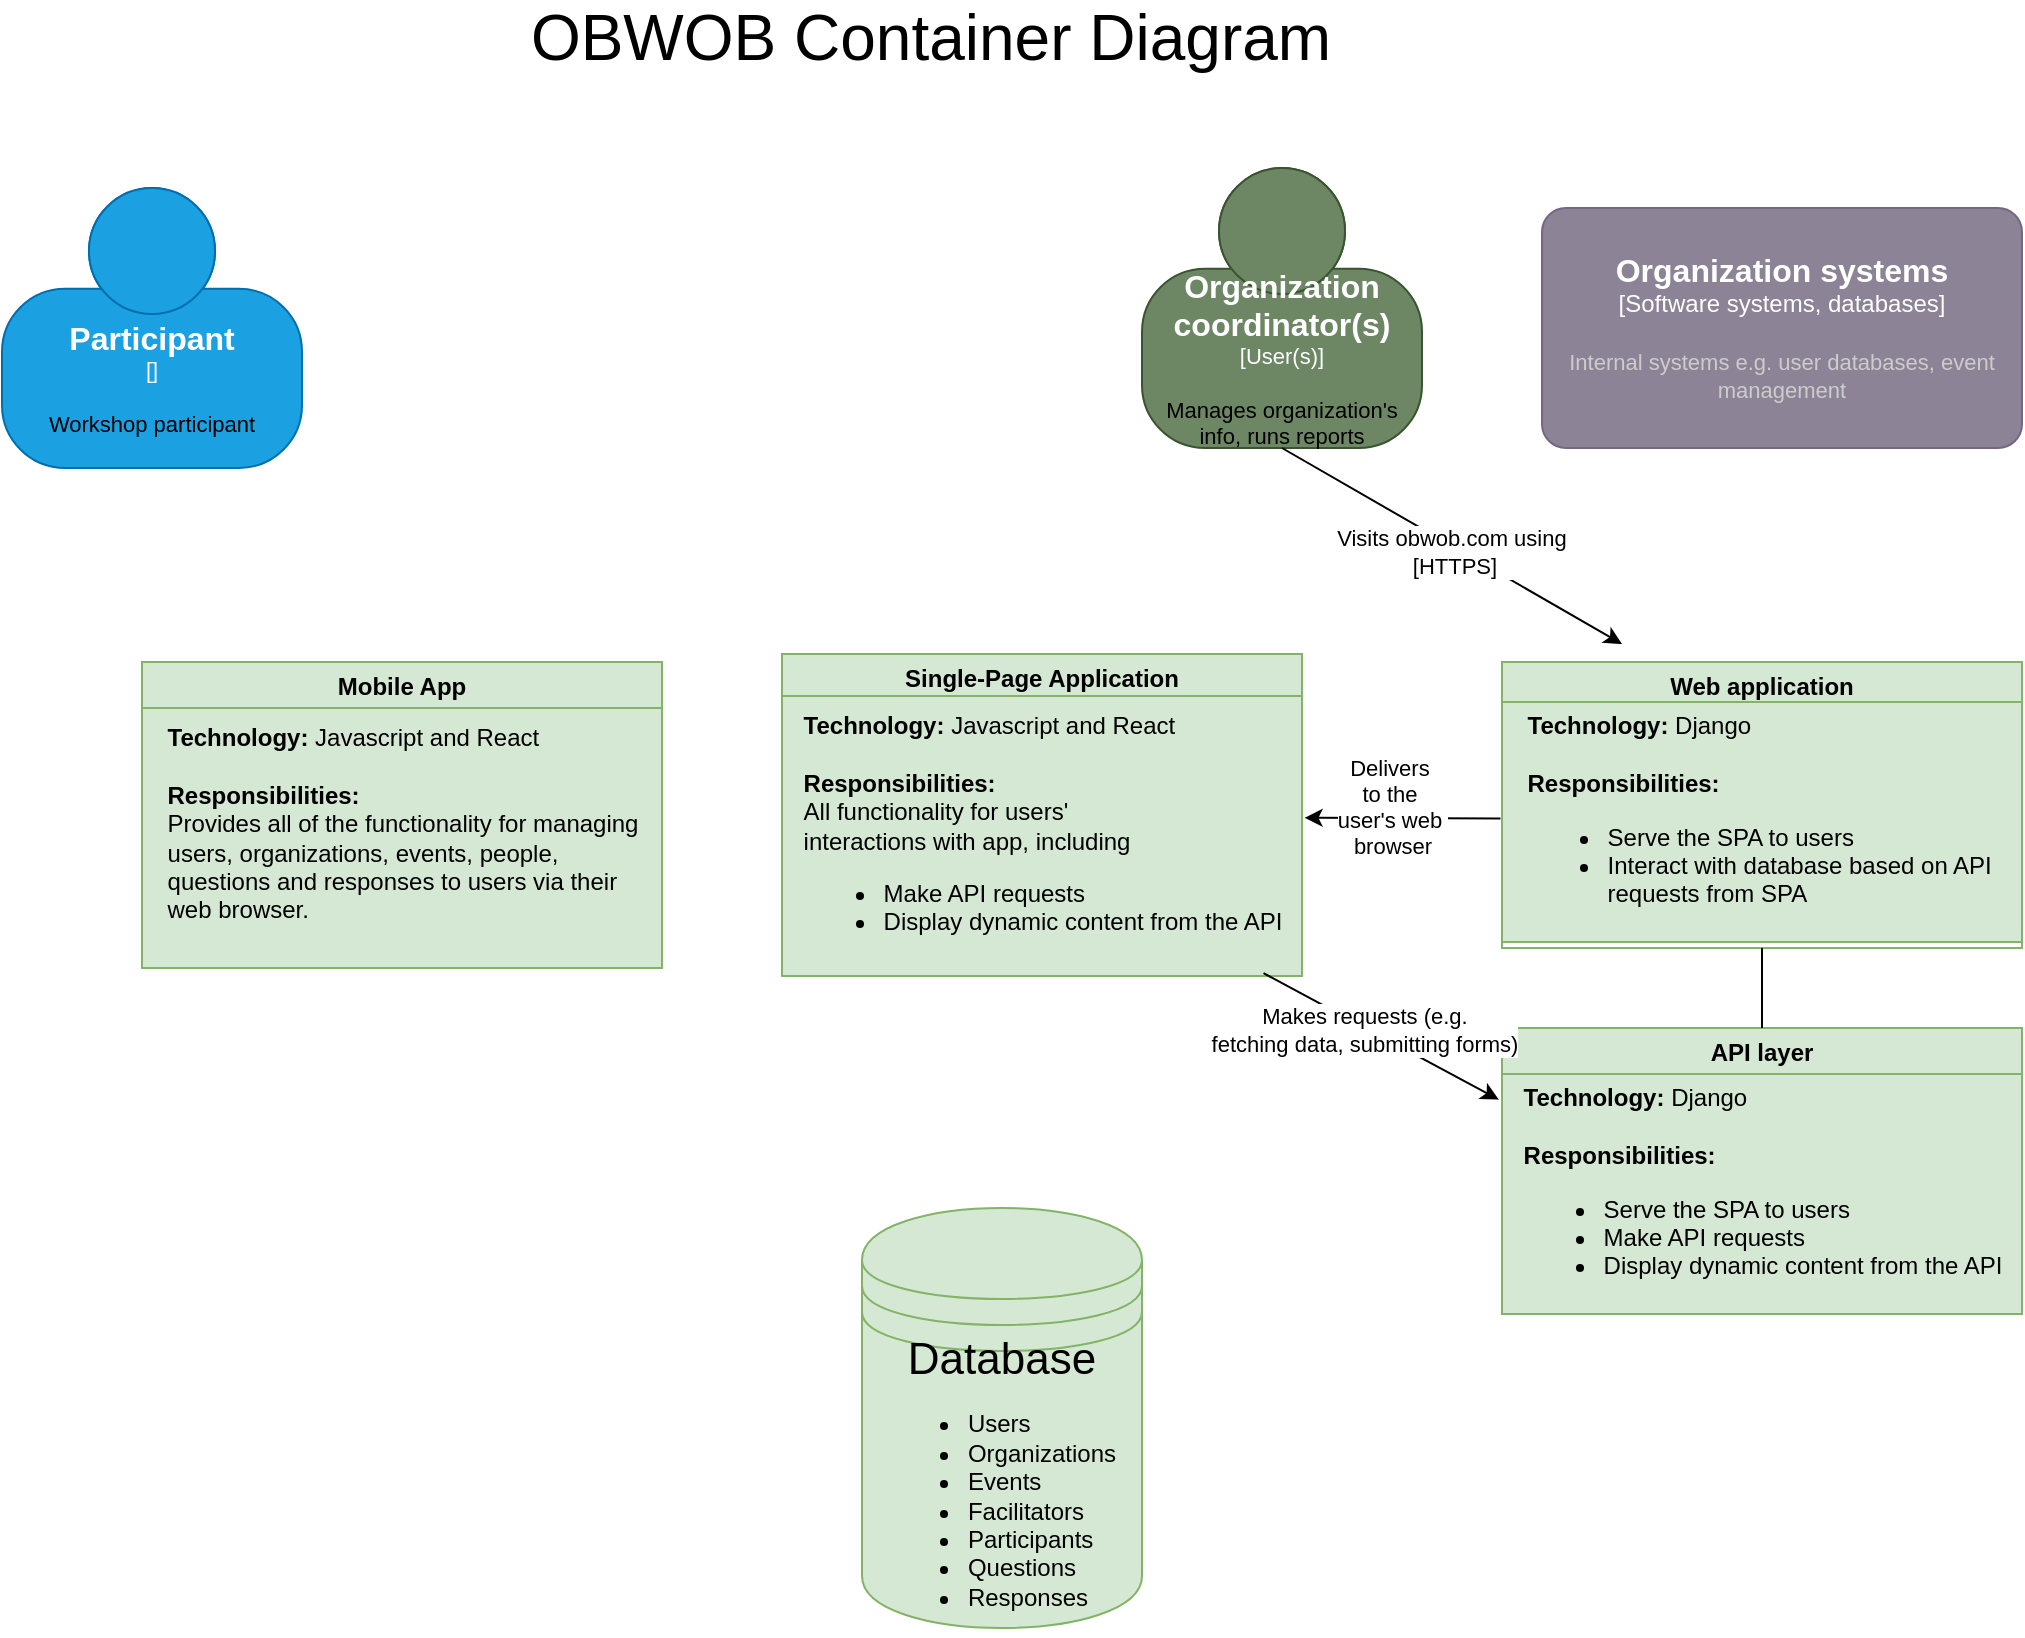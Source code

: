 <mxfile version="24.7.17">
  <diagram name="Page-1" id="Haewlsi_iovVv61Tuty4">
    <mxGraphModel dx="1050" dy="557" grid="1" gridSize="10" guides="1" tooltips="1" connect="1" arrows="1" fold="1" page="1" pageScale="1" pageWidth="1169" pageHeight="827" math="0" shadow="0">
      <root>
        <mxCell id="0" />
        <mxCell id="1" parent="0" />
        <object placeholders="1" c4Name="Participant" c4Type="" c4Description="Workshop participant" label="&lt;font style=&quot;font-size: 16px&quot;&gt;&lt;b&gt;%c4Name%&lt;/b&gt;&lt;/font&gt;&lt;div&gt;[%c4Type%]&lt;/div&gt;&lt;br&gt;&lt;div&gt;&lt;font style=&quot;font-size: 11px&quot;&gt;&lt;font color=&quot;#000000&quot;&gt;%c4Description%&lt;/font&gt;&lt;/div&gt;" id="6MHDGr1IVYE9pwsXuLm0-26">
          <mxCell style="html=1;fontSize=11;dashed=0;whiteSpace=wrap;shape=mxgraph.c4.person2;align=center;metaEdit=1;points=[[0.5,0,0],[1,0.5,0],[1,0.75,0],[0.75,1,0],[0.5,1,0],[0.25,1,0],[0,0.75,0],[0,0.5,0]];resizable=1;movable=1;rotatable=1;deletable=1;editable=1;locked=0;connectable=1;fillColor=#1ba1e2;strokeColor=#006EAF;fontColor=#ffffff;" parent="1" vertex="1">
            <mxGeometry x="120" y="130" width="150" height="140" as="geometry" />
          </mxCell>
        </object>
        <object placeholders="1" c4Name="Organization coordinator(s)" c4Type="User(s)" c4Description="Manages organization&#39;s info, runs reports" label="&lt;font style=&quot;font-size: 16px&quot;&gt;&lt;b&gt;%c4Name%&lt;/b&gt;&lt;/font&gt;&lt;div&gt;[%c4Type%]&lt;/div&gt;&lt;br&gt;&lt;div&gt;&lt;font style=&quot;font-size: 11px&quot;&gt;&lt;font color=&quot;#000000&quot;&gt;%c4Description%&lt;/font&gt;&lt;/div&gt;" id="6MHDGr1IVYE9pwsXuLm0-28">
          <mxCell style="html=1;fontSize=11;dashed=0;whiteSpace=wrap;fillColor=#6d8764;strokeColor=#3A5431;shape=mxgraph.c4.person2;align=center;metaEdit=1;points=[[0.5,0,0],[1,0.5,0],[1,0.75,0],[0.75,1,0],[0.5,1,0],[0.25,1,0],[0,0.75,0],[0,0.5,0]];resizable=1;movable=1;rotatable=1;deletable=1;editable=1;locked=0;connectable=1;fontColor=#ffffff;" parent="1" vertex="1">
            <mxGeometry x="690" y="120" width="140" height="140" as="geometry" />
          </mxCell>
        </object>
        <mxCell id="6MHDGr1IVYE9pwsXuLm0-37" value="&lt;font style=&quot;font-size: 32px;&quot;&gt;OBWOB Container Diagram&lt;/font&gt;" style="text;html=1;align=center;verticalAlign=middle;whiteSpace=wrap;rounded=0;" parent="1" vertex="1">
          <mxGeometry x="302" y="40" width="565" height="30" as="geometry" />
        </mxCell>
        <mxCell id="6MHDGr1IVYE9pwsXuLm0-29" value="&lt;font style=&quot;font-size: 22px;&quot;&gt;Database&lt;/font&gt;&lt;div style=&quot;text-align: left;&quot;&gt;&lt;ul&gt;&lt;li&gt;Users&lt;/li&gt;&lt;li&gt;Organizations&lt;/li&gt;&lt;li&gt;&lt;font style=&quot;font-size: 12px;&quot;&gt;Events&lt;/font&gt;&lt;/li&gt;&lt;li&gt;Facilitators&lt;/li&gt;&lt;li&gt;Participants&lt;/li&gt;&lt;li&gt;Questions&lt;/li&gt;&lt;li&gt;Responses&lt;/li&gt;&lt;/ul&gt;&lt;/div&gt;" style="shape=datastore;whiteSpace=wrap;html=1;fillColor=#d5e8d4;strokeColor=#82b366;" parent="1" vertex="1">
          <mxGeometry x="550" y="640" width="140" height="210" as="geometry" />
        </mxCell>
        <mxCell id="VveSuCs8Nsfqt1c0xHVb-4" value="Web application" style="swimlane;startSize=23;fillColor=#d5e8d4;strokeColor=#82b366;container=0;" vertex="1" parent="1">
          <mxGeometry x="870" y="367" width="260" height="143" as="geometry" />
        </mxCell>
        <mxCell id="VveSuCs8Nsfqt1c0xHVb-6" value="&lt;div style=&quot;text-align: left;&quot;&gt;&lt;b style=&quot;background-color: initial;&quot;&gt;Technology: &lt;/b&gt;&lt;span style=&quot;background-color: initial;&quot;&gt;Django&amp;nbsp;&lt;/span&gt;&lt;br&gt;&lt;/div&gt;&lt;div style=&quot;text-align: left;&quot;&gt;&lt;b style=&quot;background-color: initial;&quot;&gt;&lt;br&gt;&lt;/b&gt;&lt;/div&gt;&lt;div style=&quot;text-align: left;&quot;&gt;&lt;b style=&quot;background-color: initial;&quot;&gt;Responsibilities:&lt;/b&gt;&lt;br&gt;&lt;/div&gt;&lt;div style=&quot;text-align: left;&quot;&gt;&lt;ul&gt;&lt;li&gt;Serve the SPA to users&lt;/li&gt;&lt;li&gt;Interact with database based on API&amp;nbsp;&lt;br&gt;requests from SPA&lt;/li&gt;&lt;/ul&gt;&lt;/div&gt;" style="text;html=1;align=center;verticalAlign=middle;resizable=0;points=[];autosize=1;strokeColor=#82b366;fillColor=#d5e8d4;container=0;" vertex="1" parent="VveSuCs8Nsfqt1c0xHVb-4">
          <mxGeometry y="20" width="260" height="120" as="geometry" />
        </mxCell>
        <mxCell id="VveSuCs8Nsfqt1c0xHVb-7" value="Single-Page Application" style="swimlane;startSize=23;fillColor=#d5e8d4;strokeColor=#82b366;container=0;" vertex="1" parent="1">
          <mxGeometry x="510" y="363" width="260" height="151" as="geometry" />
        </mxCell>
        <mxCell id="VveSuCs8Nsfqt1c0xHVb-8" value="&lt;div style=&quot;text-align: left;&quot;&gt;&lt;b style=&quot;background-color: initial;&quot;&gt;Technology: &lt;/b&gt;&lt;span style=&quot;background-color: initial;&quot;&gt;Javascript and React&lt;/span&gt;&lt;br&gt;&lt;/div&gt;&lt;div style=&quot;text-align: left;&quot;&gt;&lt;b style=&quot;background-color: initial;&quot;&gt;&lt;br&gt;&lt;/b&gt;&lt;/div&gt;&lt;div style=&quot;text-align: left;&quot;&gt;&lt;b style=&quot;background-color: initial;&quot;&gt;Responsibilities:&lt;/b&gt;&lt;br&gt;&lt;/div&gt;&lt;div style=&quot;text-align: left;&quot;&gt;&lt;span style=&quot;background-color: initial;&quot;&gt;All functionality for users&#39;&amp;nbsp;&lt;/span&gt;&lt;/div&gt;&lt;div style=&quot;text-align: left;&quot;&gt;&lt;span style=&quot;background-color: initial;&quot;&gt;interactions&amp;nbsp;&lt;/span&gt;&lt;span style=&quot;background-color: initial;&quot;&gt;with app, including&lt;/span&gt;&lt;/div&gt;&lt;div style=&quot;text-align: left;&quot;&gt;&lt;ul&gt;&lt;li&gt;Make API requests&lt;/li&gt;&lt;li&gt;Display dynamic content from the API&lt;/li&gt;&lt;/ul&gt;&lt;/div&gt;" style="text;html=1;align=center;verticalAlign=middle;resizable=0;points=[];autosize=1;strokeColor=#82b366;fillColor=#d5e8d4;container=0;" vertex="1" parent="VveSuCs8Nsfqt1c0xHVb-7">
          <mxGeometry y="21" width="260" height="140" as="geometry" />
        </mxCell>
        <mxCell id="VveSuCs8Nsfqt1c0xHVb-9" value="" style="endArrow=classic;html=1;rounded=0;exitX=0.5;exitY=1;exitDx=0;exitDy=0;exitPerimeter=0;" edge="1" parent="1" source="6MHDGr1IVYE9pwsXuLm0-28">
          <mxGeometry width="50" height="50" relative="1" as="geometry">
            <mxPoint x="940" y="260" as="sourcePoint" />
            <mxPoint x="930" y="358" as="targetPoint" />
          </mxGeometry>
        </mxCell>
        <mxCell id="VveSuCs8Nsfqt1c0xHVb-10" value="Visits obwob.com using&amp;nbsp;&lt;div&gt;[HTTPS]&lt;/div&gt;" style="edgeLabel;html=1;align=center;verticalAlign=middle;resizable=0;points=[];" vertex="1" connectable="0" parent="VveSuCs8Nsfqt1c0xHVb-9">
          <mxGeometry x="0.017" y="-2" relative="1" as="geometry">
            <mxPoint as="offset" />
          </mxGeometry>
        </mxCell>
        <mxCell id="VveSuCs8Nsfqt1c0xHVb-11" value="" style="endArrow=classic;html=1;rounded=0;exitX=-0.003;exitY=0.485;exitDx=0;exitDy=0;exitPerimeter=0;entryX=1.005;entryY=0.435;entryDx=0;entryDy=0;entryPerimeter=0;" edge="1" parent="1" source="VveSuCs8Nsfqt1c0xHVb-6" target="VveSuCs8Nsfqt1c0xHVb-8">
          <mxGeometry width="50" height="50" relative="1" as="geometry">
            <mxPoint x="580" y="470" as="sourcePoint" />
            <mxPoint x="780" y="440" as="targetPoint" />
          </mxGeometry>
        </mxCell>
        <mxCell id="VveSuCs8Nsfqt1c0xHVb-12" value="Delivers&amp;nbsp;&lt;div&gt;to the&amp;nbsp;&lt;/div&gt;&lt;div&gt;user&#39;s web&amp;nbsp;&lt;/div&gt;&lt;div&gt;browser&lt;div&gt;&lt;br&gt;&lt;/div&gt;&lt;/div&gt;" style="edgeLabel;html=1;align=center;verticalAlign=middle;resizable=0;points=[];" vertex="1" connectable="0" parent="VveSuCs8Nsfqt1c0xHVb-11">
          <mxGeometry x="0.103" y="1" relative="1" as="geometry">
            <mxPoint as="offset" />
          </mxGeometry>
        </mxCell>
        <mxCell id="VveSuCs8Nsfqt1c0xHVb-16" value="Mobile App" style="swimlane;startSize=23;fillColor=#d5e8d4;strokeColor=#82b366;container=0;" vertex="1" parent="1">
          <mxGeometry x="190" y="367" width="260" height="153" as="geometry" />
        </mxCell>
        <mxCell id="VveSuCs8Nsfqt1c0xHVb-17" value="&lt;div style=&quot;text-align: left;&quot;&gt;&lt;b style=&quot;background-color: initial;&quot;&gt;Technology: &lt;/b&gt;&lt;span style=&quot;background-color: initial;&quot;&gt;Javascript and React&lt;/span&gt;&lt;br&gt;&lt;/div&gt;&lt;div style=&quot;text-align: left;&quot;&gt;&lt;b&gt;&lt;br&gt;&lt;/b&gt;&lt;/div&gt;&lt;div style=&quot;text-align: left;&quot;&gt;&lt;b&gt;Responsibilities:&lt;/b&gt;&lt;/div&gt;&lt;div style=&quot;text-align: left;&quot;&gt;Provides all of the functionality for managing&lt;/div&gt;&lt;div style=&quot;text-align: left;&quot;&gt;users, organizations, events, people,&lt;/div&gt;&lt;div style=&quot;text-align: left;&quot;&gt;questions&amp;nbsp;&lt;span style=&quot;background-color: initial;&quot;&gt;and responses to users via their&amp;nbsp;&lt;/span&gt;&lt;/div&gt;&lt;div style=&quot;text-align: left;&quot;&gt;&lt;span style=&quot;background-color: initial;&quot;&gt;web browser.&lt;/span&gt;&lt;/div&gt;&lt;div style=&quot;text-align: left;&quot;&gt;&lt;span style=&quot;background-color: initial;&quot;&gt;&lt;br&gt;&lt;/span&gt;&lt;/div&gt;" style="text;html=1;align=center;verticalAlign=middle;resizable=0;points=[];autosize=1;strokeColor=#82b366;fillColor=#d5e8d4;container=0;" vertex="1" parent="VveSuCs8Nsfqt1c0xHVb-16">
          <mxGeometry y="23" width="260" height="130" as="geometry" />
        </mxCell>
        <mxCell id="VveSuCs8Nsfqt1c0xHVb-18" value="API layer" style="swimlane;startSize=23;fillColor=#d5e8d4;strokeColor=#82b366;container=0;" vertex="1" parent="1">
          <mxGeometry x="870" y="550" width="260" height="143" as="geometry" />
        </mxCell>
        <mxCell id="VveSuCs8Nsfqt1c0xHVb-19" value="&lt;div style=&quot;text-align: left;&quot;&gt;&lt;b style=&quot;background-color: initial;&quot;&gt;Technology: &lt;/b&gt;&lt;span style=&quot;background-color: initial;&quot;&gt;Django&amp;nbsp;&lt;/span&gt;&lt;br&gt;&lt;/div&gt;&lt;div style=&quot;text-align: left;&quot;&gt;&lt;b style=&quot;background-color: initial;&quot;&gt;&lt;br&gt;&lt;/b&gt;&lt;/div&gt;&lt;div style=&quot;text-align: left;&quot;&gt;&lt;b style=&quot;background-color: initial;&quot;&gt;Responsibilities:&lt;/b&gt;&lt;br&gt;&lt;/div&gt;&lt;div style=&quot;text-align: left;&quot;&gt;&lt;ul&gt;&lt;li&gt;Serve the SPA to users&lt;/li&gt;&lt;li&gt;Make API requests&lt;/li&gt;&lt;li&gt;Display dynamic content from the API&lt;/li&gt;&lt;/ul&gt;&lt;/div&gt;" style="text;html=1;align=center;verticalAlign=middle;resizable=0;points=[];autosize=1;strokeColor=#82b366;fillColor=#d5e8d4;container=0;" vertex="1" parent="VveSuCs8Nsfqt1c0xHVb-18">
          <mxGeometry y="23" width="260" height="120" as="geometry" />
        </mxCell>
        <object placeholders="1" c4Name="Organization systems" c4Type="Software systems, databases" c4Description="Internal systems e.g. user databases, event management" label="&lt;font style=&quot;font-size: 16px&quot;&gt;&lt;b&gt;%c4Name%&lt;/b&gt;&lt;/font&gt;&lt;div&gt;[%c4Type%]&lt;/div&gt;&lt;br&gt;&lt;div&gt;&lt;font style=&quot;font-size: 11px&quot;&gt;&lt;font color=&quot;#cccccc&quot;&gt;%c4Description%&lt;/font&gt;&lt;/div&gt;" id="6MHDGr1IVYE9pwsXuLm0-55">
          <mxCell style="rounded=1;whiteSpace=wrap;html=1;labelBackgroundColor=none;fillColor=#8C8496;fontColor=#ffffff;align=center;arcSize=10;strokeColor=#736782;metaEdit=1;resizable=0;points=[[0.25,0,0],[0.5,0,0],[0.75,0,0],[1,0.25,0],[1,0.5,0],[1,0.75,0],[0.75,1,0],[0.5,1,0],[0.25,1,0],[0,0.75,0],[0,0.5,0],[0,0.25,0]];" parent="1" vertex="1">
            <mxGeometry x="890" y="140" width="240" height="120" as="geometry" />
          </mxCell>
        </object>
        <mxCell id="VveSuCs8Nsfqt1c0xHVb-21" value="" style="endArrow=none;html=1;rounded=0;entryX=0.5;entryY=1;entryDx=0;entryDy=0;" edge="1" parent="1" source="VveSuCs8Nsfqt1c0xHVb-18" target="VveSuCs8Nsfqt1c0xHVb-4">
          <mxGeometry width="50" height="50" relative="1" as="geometry">
            <mxPoint x="630" y="650" as="sourcePoint" />
            <mxPoint x="680" y="600" as="targetPoint" />
          </mxGeometry>
        </mxCell>
        <mxCell id="VveSuCs8Nsfqt1c0xHVb-22" value="" style="endArrow=classic;html=1;rounded=0;exitX=0.926;exitY=0.99;exitDx=0;exitDy=0;exitPerimeter=0;entryX=-0.006;entryY=0.107;entryDx=0;entryDy=0;entryPerimeter=0;" edge="1" parent="1" source="VveSuCs8Nsfqt1c0xHVb-8" target="VveSuCs8Nsfqt1c0xHVb-19">
          <mxGeometry width="50" height="50" relative="1" as="geometry">
            <mxPoint x="630" y="660" as="sourcePoint" />
            <mxPoint x="680" y="610" as="targetPoint" />
          </mxGeometry>
        </mxCell>
        <mxCell id="VveSuCs8Nsfqt1c0xHVb-23" value="Makes requests (e.g.&lt;div&gt;fetching data, submitting forms)&lt;/div&gt;" style="edgeLabel;html=1;align=center;verticalAlign=middle;resizable=0;points=[];" vertex="1" connectable="0" parent="VveSuCs8Nsfqt1c0xHVb-22">
          <mxGeometry x="0.052" y="-2" relative="1" as="geometry">
            <mxPoint x="-11" y="-7" as="offset" />
          </mxGeometry>
        </mxCell>
      </root>
    </mxGraphModel>
  </diagram>
</mxfile>
